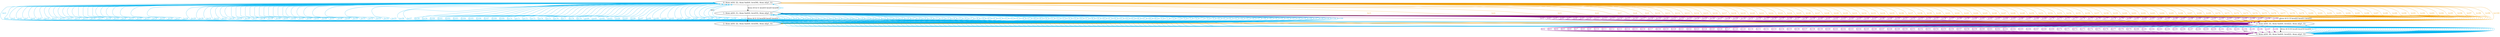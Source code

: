 digraph G {
  0 [label="3: Atom at(t0, l3), Atom fuel(t0, level22), Atom at(p1, l1)",xlabel="h=1"];
  1 [label="2: Atom at(t0, l2), Atom fuel(t0, level30), Atom at(p1, l1)",xlabel="h=1"];
  2 [label="4: Atom at(t0, l0), Atom fuel(t0, level22), Atom at(p1, l1)",xlabel="h=1"];
  3 [label="1: Atom at(t0, l1), Atom fuel(t0, level33), Atom at(p1, l1)",xlabel="h=1"];
  4 [label="0: Atom at(t0, l2), Atom fuel(t0, level36), Atom at(p1, l1)"];
  3 -> 4 [label="h=2",color=deepskyblue2,fontcolor=deepskyblue2,constraint=false];
  1 -> 3 [label="h=2",color=deepskyblue2,fontcolor=deepskyblue2,constraint=false];
  0 -> 4 [label="h=3",color=deepskyblue2,fontcolor=deepskyblue2,constraint=false];
  4 -> 1 [label="h=3",color=orange2,fontcolor=orange2,constraint=false];
  2 -> 0 [label="h=2",color=deepskyblue2,fontcolor=deepskyblue2,constraint=false];
  1 -> 3 [label="h=4",color=deepskyblue2,fontcolor=deepskyblue2,constraint=false];
  2 -> 4 [label="h=4",color=deepskyblue2,fontcolor=deepskyblue2,constraint=false];
  3 -> 0 [label="h=3",color=webpurple,fontcolor=webpurple,constraint=false];
  0 -> 2 [label="h=2",color=webpurple,fontcolor=webpurple,constraint=false];
  4 -> 1 [label="h=4",color=orange2,fontcolor=orange2,constraint=false];
  1 -> 3 [label="h=5",color=deepskyblue2,fontcolor=deepskyblue2,constraint=false];
  2 -> 4 [label="h=5",color=deepskyblue2,fontcolor=deepskyblue2,constraint=false];
  3 -> 0 [label="h=4",color=webpurple,fontcolor=webpurple,constraint=false];
  0 -> 2 [label="h=3",color=webpurple,fontcolor=webpurple,constraint=false];
  4 -> 1 [label="h=5",color=orange2,fontcolor=orange2,constraint=false];
  1 -> 3 [label="h=6",color=deepskyblue2,fontcolor=deepskyblue2,constraint=false];
  2 -> 4 [label="h=6",color=deepskyblue2,fontcolor=deepskyblue2,constraint=false];
  3 -> 0 [label="h=5",color=webpurple,fontcolor=webpurple,constraint=false];
  0 -> 2 [label="h=4",color=webpurple,fontcolor=webpurple,constraint=false];
  4 -> 1 [label="h=6",color=orange2,fontcolor=orange2,constraint=false];
  1 -> 3 [label="h=7",color=deepskyblue2,fontcolor=deepskyblue2,constraint=false];
  2 -> 4 [label="h=7",color=deepskyblue2,fontcolor=deepskyblue2,constraint=false];
  3 -> 0 [label="h=6",color=webpurple,fontcolor=webpurple,constraint=false];
  0 -> 2 [label="h=5",color=webpurple,fontcolor=webpurple,constraint=false];
  4 -> 1 [label="h=7",color=orange2,fontcolor=orange2,constraint=false];
  1 -> 3 [label="h=8",color=deepskyblue2,fontcolor=deepskyblue2,constraint=false];
  2 -> 4 [label="h=8",color=deepskyblue2,fontcolor=deepskyblue2,constraint=false];
  3 -> 0 [label="h=7",color=webpurple,fontcolor=webpurple,constraint=false];
  0 -> 2 [label="h=6",color=webpurple,fontcolor=webpurple,constraint=false];
  4 -> 1 [label="h=8",color=orange2,fontcolor=orange2,constraint=false];
  1 -> 3 [label="h=9",color=deepskyblue2,fontcolor=deepskyblue2,constraint=false];
  2 -> 4 [label="h=9",color=deepskyblue2,fontcolor=deepskyblue2,constraint=false];
  3 -> 0 [label="h=8",color=webpurple,fontcolor=webpurple,constraint=false];
  0 -> 2 [label="h=7",color=webpurple,fontcolor=webpurple,constraint=false];
  4 -> 1 [label="h=9",color=orange2,fontcolor=orange2,constraint=false];
  1 -> 3 [label="h=10",color=deepskyblue2,fontcolor=deepskyblue2,constraint=false];
  2 -> 4 [label="h=10",color=deepskyblue2,fontcolor=deepskyblue2,constraint=false];
  3 -> 0 [label="h=9",color=webpurple,fontcolor=webpurple,constraint=false];
  0 -> 2 [label="h=8",color=webpurple,fontcolor=webpurple,constraint=false];
  4 -> 1 [label="h=10",color=orange2,fontcolor=orange2,constraint=false];
  1 -> 3 [label="h=11",color=deepskyblue2,fontcolor=deepskyblue2,constraint=false];
  2 -> 4 [label="h=11",color=deepskyblue2,fontcolor=deepskyblue2,constraint=false];
  3 -> 0 [label="h=10",color=webpurple,fontcolor=webpurple,constraint=false];
  0 -> 2 [label="h=9",color=webpurple,fontcolor=webpurple,constraint=false];
  4 -> 1 [label="h=11",color=orange2,fontcolor=orange2,constraint=false];
  1 -> 3 [label="h=12",color=deepskyblue2,fontcolor=deepskyblue2,constraint=false];
  2 -> 4 [label="h=12",color=deepskyblue2,fontcolor=deepskyblue2,constraint=false];
  3 -> 0 [label="h=11",color=webpurple,fontcolor=webpurple,constraint=false];
  0 -> 2 [label="h=10",color=webpurple,fontcolor=webpurple,constraint=false];
  4 -> 1 [label="h=12",color=orange2,fontcolor=orange2,constraint=false];
  1 -> 3 [label="h=13",color=deepskyblue2,fontcolor=deepskyblue2,constraint=false];
  2 -> 4 [label="h=13",color=deepskyblue2,fontcolor=deepskyblue2,constraint=false];
  3 -> 0 [label="h=12",color=webpurple,fontcolor=webpurple,constraint=false];
  0 -> 2 [label="h=11",color=webpurple,fontcolor=webpurple,constraint=false];
  4 -> 1 [label="h=13",color=orange2,fontcolor=orange2,constraint=false];
  1 -> 3 [label="h=14",color=deepskyblue2,fontcolor=deepskyblue2,constraint=false];
  2 -> 4 [label="h=14",color=deepskyblue2,fontcolor=deepskyblue2,constraint=false];
  3 -> 0 [label="h=13",color=webpurple,fontcolor=webpurple,constraint=false];
  0 -> 2 [label="h=12",color=webpurple,fontcolor=webpurple,constraint=false];
  4 -> 1 [label="h=14",color=orange2,fontcolor=orange2,constraint=false];
  1 -> 3 [label="h=15",color=deepskyblue2,fontcolor=deepskyblue2,constraint=false];
  2 -> 4 [label="h=15",color=deepskyblue2,fontcolor=deepskyblue2,constraint=false];
  3 -> 0 [label="h=14",color=webpurple,fontcolor=webpurple,constraint=false];
  0 -> 2 [label="h=13",color=webpurple,fontcolor=webpurple,constraint=false];
  4 -> 1 [label="h=15",color=orange2,fontcolor=orange2,constraint=false];
  1 -> 3 [label="h=16",color=deepskyblue2,fontcolor=deepskyblue2,constraint=false];
  2 -> 4 [label="h=16",color=deepskyblue2,fontcolor=deepskyblue2,constraint=false];
  3 -> 0 [label="h=15",color=webpurple,fontcolor=webpurple,constraint=false];
  0 -> 2 [label="h=14",color=webpurple,fontcolor=webpurple,constraint=false];
  4 -> 1 [label="h=16",color=orange2,fontcolor=orange2,constraint=false];
  1 -> 3 [label="h=17",color=deepskyblue2,fontcolor=deepskyblue2,constraint=false];
  2 -> 4 [label="h=17",color=deepskyblue2,fontcolor=deepskyblue2,constraint=false];
  3 -> 0 [label="h=16",color=webpurple,fontcolor=webpurple,constraint=false];
  0 -> 2 [label="h=15",color=webpurple,fontcolor=webpurple,constraint=false];
  4 -> 1 [label="h=17",color=orange2,fontcolor=orange2,constraint=false];
  1 -> 3 [label="h=18",color=deepskyblue2,fontcolor=deepskyblue2,constraint=false];
  2 -> 4 [label="h=18",color=deepskyblue2,fontcolor=deepskyblue2,constraint=false];
  3 -> 0 [label="h=17",color=webpurple,fontcolor=webpurple,constraint=false];
  0 -> 2 [label="h=16",color=webpurple,fontcolor=webpurple,constraint=false];
  4 -> 1 [label="h=18",color=orange2,fontcolor=orange2,constraint=false];
  1 -> 3 [label="h=19",color=deepskyblue2,fontcolor=deepskyblue2,constraint=false];
  2 -> 4 [label="h=19",color=deepskyblue2,fontcolor=deepskyblue2,constraint=false];
  3 -> 0 [label="h=18",color=webpurple,fontcolor=webpurple,constraint=false];
  0 -> 2 [label="h=17",color=webpurple,fontcolor=webpurple,constraint=false];
  4 -> 1 [label="h=19",color=orange2,fontcolor=orange2,constraint=false];
  1 -> 3 [label="h=20",color=deepskyblue2,fontcolor=deepskyblue2,constraint=false];
  2 -> 4 [label="h=20",color=deepskyblue2,fontcolor=deepskyblue2,constraint=false];
  3 -> 0 [label="h=19",color=webpurple,fontcolor=webpurple,constraint=false];
  0 -> 2 [label="h=18",color=webpurple,fontcolor=webpurple,constraint=false];
  4 -> 1 [label="h=20",color=orange2,fontcolor=orange2,constraint=false];
  1 -> 3 [label="h=21",color=deepskyblue2,fontcolor=deepskyblue2,constraint=false];
  2 -> 4 [label="h=21",color=deepskyblue2,fontcolor=deepskyblue2,constraint=false];
  3 -> 0 [label="h=20",color=webpurple,fontcolor=webpurple,constraint=false];
  0 -> 2 [label="h=19",color=webpurple,fontcolor=webpurple,constraint=false];
  4 -> 1 [label="h=21",color=orange2,fontcolor=orange2,constraint=false];
  1 -> 3 [label="h=22",color=deepskyblue2,fontcolor=deepskyblue2,constraint=false];
  2 -> 4 [label="h=22",color=deepskyblue2,fontcolor=deepskyblue2,constraint=false];
  3 -> 0 [label="h=21",color=webpurple,fontcolor=webpurple,constraint=false];
  0 -> 2 [label="h=20",color=webpurple,fontcolor=webpurple,constraint=false];
  4 -> 1 [label="h=22",color=orange2,fontcolor=orange2,constraint=false];
  1 -> 3 [label="h=23",color=deepskyblue2,fontcolor=deepskyblue2,constraint=false];
  2 -> 4 [label="h=23",color=deepskyblue2,fontcolor=deepskyblue2,constraint=false];
  3 -> 0 [label="h=22",color=webpurple,fontcolor=webpurple,constraint=false];
  0 -> 2 [label="h=21",color=webpurple,fontcolor=webpurple,constraint=false];
  4 -> 1 [label="h=23",color=orange2,fontcolor=orange2,constraint=false];
  1 -> 3 [label="h=24",color=deepskyblue2,fontcolor=deepskyblue2,constraint=false];
  2 -> 4 [label="h=24",color=deepskyblue2,fontcolor=deepskyblue2,constraint=false];
  3 -> 0 [label="h=23",color=webpurple,fontcolor=webpurple,constraint=false];
  0 -> 2 [label="h=22",color=webpurple,fontcolor=webpurple,constraint=false];
  4 -> 1 [label="h=24",color=orange2,fontcolor=orange2,constraint=false];
  1 -> 3 [label="h=25",color=deepskyblue2,fontcolor=deepskyblue2,constraint=false];
  2 -> 4 [label="h=25",color=deepskyblue2,fontcolor=deepskyblue2,constraint=false];
  3 -> 0 [label="h=24",color=webpurple,fontcolor=webpurple,constraint=false];
  0 -> 2 [label="h=23",color=webpurple,fontcolor=webpurple,constraint=false];
  4 -> 1 [label="h=25",color=orange2,fontcolor=orange2,constraint=false];
  1 -> 3 [label="h=26",color=deepskyblue2,fontcolor=deepskyblue2,constraint=false];
  2 -> 4 [label="h=26",color=deepskyblue2,fontcolor=deepskyblue2,constraint=false];
  3 -> 0 [label="h=25",color=webpurple,fontcolor=webpurple,constraint=false];
  0 -> 2 [label="h=24",color=webpurple,fontcolor=webpurple,constraint=false];
  4 -> 1 [label="h=26",color=orange2,fontcolor=orange2,constraint=false];
  1 -> 3 [label="h=27",color=deepskyblue2,fontcolor=deepskyblue2,constraint=false];
  2 -> 4 [label="h=27",color=deepskyblue2,fontcolor=deepskyblue2,constraint=false];
  3 -> 0 [label="h=26",color=webpurple,fontcolor=webpurple,constraint=false];
  0 -> 2 [label="h=25",color=webpurple,fontcolor=webpurple,constraint=false];
  4 -> 1 [label="h=27",color=orange2,fontcolor=orange2,constraint=false];
  1 -> 3 [label="h=28",color=deepskyblue2,fontcolor=deepskyblue2,constraint=false];
  2 -> 4 [label="h=28",color=deepskyblue2,fontcolor=deepskyblue2,constraint=false];
  3 -> 0 [label="h=27",color=webpurple,fontcolor=webpurple,constraint=false];
  0 -> 2 [label="h=26",color=webpurple,fontcolor=webpurple,constraint=false];
  4 -> 1 [label="h=28",color=orange2,fontcolor=orange2,constraint=false];
  1 -> 3 [label="h=29",color=deepskyblue2,fontcolor=deepskyblue2,constraint=false];
  2 -> 4 [label="h=29",color=deepskyblue2,fontcolor=deepskyblue2,constraint=false];
  3 -> 0 [label="h=28",color=webpurple,fontcolor=webpurple,constraint=false];
  0 -> 2 [label="h=27",color=webpurple,fontcolor=webpurple,constraint=false];
  4 -> 1 [label="h=29",color=orange2,fontcolor=orange2,constraint=false];
  1 -> 3 [label="h=30",color=deepskyblue2,fontcolor=deepskyblue2,constraint=false];
  2 -> 4 [label="h=30",color=deepskyblue2,fontcolor=deepskyblue2,constraint=false];
  3 -> 0 [label="h=29",color=webpurple,fontcolor=webpurple,constraint=false];
  0 -> 2 [label="h=28",color=webpurple,fontcolor=webpurple,constraint=false];
  4 -> 1 [label="h=30",color=orange2,fontcolor=orange2,constraint=false];
  1 -> 3 [label="h=31",color=deepskyblue2,fontcolor=deepskyblue2,constraint=false];
  2 -> 4 [label="h=31",color=deepskyblue2,fontcolor=deepskyblue2,constraint=false];
  3 -> 0 [label="h=30",color=webpurple,fontcolor=webpurple,constraint=false];
  0 -> 2 [label="h=29",color=webpurple,fontcolor=webpurple,constraint=false];
  4 -> 1 [label="h=31",color=orange2,fontcolor=orange2,constraint=false];
  1 -> 3 [label="h=32",color=deepskyblue2,fontcolor=deepskyblue2,constraint=false];
  2 -> 4 [label="h=32",color=deepskyblue2,fontcolor=deepskyblue2,constraint=false];
  3 -> 0 [label="h=31",color=webpurple,fontcolor=webpurple,constraint=false];
  0 -> 2 [label="h=30",color=webpurple,fontcolor=webpurple,constraint=false];
  4 -> 1 [label="h=32",color=orange2,fontcolor=orange2,constraint=false];
  1 -> 3 [label="h=33",color=deepskyblue2,fontcolor=deepskyblue2,constraint=false];
  2 -> 4 [label="h=33",color=deepskyblue2,fontcolor=deepskyblue2,constraint=false];
  3 -> 0 [label="h=32",color=webpurple,fontcolor=webpurple,constraint=false];
  0 -> 2 [label="h=31",color=webpurple,fontcolor=webpurple,constraint=false];
  4 -> 1 [label="h=33",color=orange2,fontcolor=orange2,constraint=false];
  1 -> 3 [label="h=34",color=deepskyblue2,fontcolor=deepskyblue2,constraint=false];
  2 -> 4 [label="h=34",color=deepskyblue2,fontcolor=deepskyblue2,constraint=false];
  3 -> 0 [label="h=33",color=webpurple,fontcolor=webpurple,constraint=false];
  0 -> 2 [label="h=32",color=webpurple,fontcolor=webpurple,constraint=false];
  4 -> 1 [label="h=34",color=orange2,fontcolor=orange2,constraint=false];
  1 -> 3 [label="h=35",color=deepskyblue2,fontcolor=deepskyblue2,constraint=false];
  2 -> 4 [label="h=35",color=deepskyblue2,fontcolor=deepskyblue2,constraint=false];
  3 -> 0 [label="h=34",color=webpurple,fontcolor=webpurple,constraint=false];
  0 -> 2 [label="h=33",color=webpurple,fontcolor=webpurple,constraint=false];
  4 -> 1 [label="h=35",color=orange2,fontcolor=orange2,constraint=false];
  1 -> 3 [label="h=36",color=deepskyblue2,fontcolor=deepskyblue2,constraint=false];
  2 -> 4 [label="h=36",color=deepskyblue2,fontcolor=deepskyblue2,constraint=false];
  3 -> 0 [label="h=35",color=webpurple,fontcolor=webpurple,constraint=false];
  0 -> 2 [label="h=34",color=webpurple,fontcolor=webpurple,constraint=false];
  4 -> 1 [label="h=36",color=orange2,fontcolor=orange2,constraint=false];
  1 -> 3 [label="h=37",color=deepskyblue2,fontcolor=deepskyblue2,constraint=false];
  2 -> 4 [label="h=37",color=deepskyblue2,fontcolor=deepskyblue2,constraint=false];
  3 -> 0 [label="h=36",color=webpurple,fontcolor=webpurple,constraint=false];
  0 -> 2 [label="h=35",color=webpurple,fontcolor=webpurple,constraint=false];
  4 -> 1 [label="h=37",color=orange2,fontcolor=orange2,constraint=false];
  1 -> 3 [label="h=38",color=deepskyblue2,fontcolor=deepskyblue2,constraint=false];
  2 -> 4 [label="h=38",color=deepskyblue2,fontcolor=deepskyblue2,constraint=false];
  3 -> 0 [label="h=37",color=webpurple,fontcolor=webpurple,constraint=false];
  0 -> 2 [label="h=36",color=webpurple,fontcolor=webpurple,constraint=false];
  4 -> 1 [label="h=38",color=orange2,fontcolor=orange2,constraint=false];
  1 -> 3 [label="h=39",color=deepskyblue2,fontcolor=deepskyblue2,constraint=false];
  2 -> 4 [label="h=39",color=deepskyblue2,fontcolor=deepskyblue2,constraint=false];
  3 -> 0 [label="h=38",color=webpurple,fontcolor=webpurple,constraint=false];
  0 -> 2 [label="h=37",color=webpurple,fontcolor=webpurple,constraint=false];
  4 -> 1 [label="h=39",color=orange2,fontcolor=orange2,constraint=false];
  1 -> 3 [label="h=40",color=deepskyblue2,fontcolor=deepskyblue2,constraint=false];
  2 -> 4 [label="h=40",color=deepskyblue2,fontcolor=deepskyblue2,constraint=false];
  3 -> 0 [label="h=39",color=webpurple,fontcolor=webpurple,constraint=false];
  0 -> 2 [label="h=38",color=webpurple,fontcolor=webpurple,constraint=false];
  4 -> 1 [label="h=40",color=orange2,fontcolor=orange2,constraint=false];
  1 -> 3 [label="h=41",color=deepskyblue2,fontcolor=deepskyblue2,constraint=false];
  2 -> 4 [label="h=41",color=deepskyblue2,fontcolor=deepskyblue2,constraint=false];
  3 -> 0 [label="h=40",color=webpurple,fontcolor=webpurple,constraint=false];
  0 -> 2 [label="h=39",color=webpurple,fontcolor=webpurple,constraint=false];
  4 -> 1 [label="h=41",color=orange2,fontcolor=orange2,constraint=false];
  1 -> 3 [label="h=42",color=deepskyblue2,fontcolor=deepskyblue2,constraint=false];
  2 -> 4 [label="h=42",color=deepskyblue2,fontcolor=deepskyblue2,constraint=false];
  3 -> 0 [label="h=41",color=webpurple,fontcolor=webpurple,constraint=false];
  0 -> 2 [label="h=40",color=webpurple,fontcolor=webpurple,constraint=false];
  4 -> 1 [label="h=42",color=orange2,fontcolor=orange2,constraint=false];
  1 -> 3 [label="h=43",color=deepskyblue2,fontcolor=deepskyblue2,constraint=false];
  2 -> 4 [label="h=43",color=deepskyblue2,fontcolor=deepskyblue2,constraint=false];
  3 -> 0 [label="h=42",color=webpurple,fontcolor=webpurple,constraint=false];
  0 -> 2 [label="h=41",color=webpurple,fontcolor=webpurple,constraint=false];
  4 -> 1 [label="h=43",color=orange2,fontcolor=orange2,constraint=false];
  1 -> 3 [label="h=44",color=deepskyblue2,fontcolor=deepskyblue2,constraint=false];
  2 -> 4 [label="h=44",color=deepskyblue2,fontcolor=deepskyblue2,constraint=false];
  3 -> 0 [label="h=43",color=webpurple,fontcolor=webpurple,constraint=false];
  0 -> 2 [label="h=42",color=webpurple,fontcolor=webpurple,constraint=false];
  4 -> 1 [label="h=44",color=orange2,fontcolor=orange2,constraint=false];
  1 -> 3 [label="h=45",color=deepskyblue2,fontcolor=deepskyblue2,constraint=false];
  2 -> 4 [label="h=45",color=deepskyblue2,fontcolor=deepskyblue2,constraint=false];
  3 -> 0 [label="h=44",color=webpurple,fontcolor=webpurple,constraint=false];
  0 -> 2 [label="h=43",color=webpurple,fontcolor=webpurple,constraint=false];
  4 -> 1 [label="h=45",color=orange2,fontcolor=orange2,constraint=false];
  1 -> 3 [label="h=46",color=deepskyblue2,fontcolor=deepskyblue2,constraint=false];
  2 -> 4 [label="h=46",color=deepskyblue2,fontcolor=deepskyblue2,constraint=false];
  3 -> 0 [label="h=45",color=webpurple,fontcolor=webpurple,constraint=false];
  0 -> 2 [label="h=44",color=webpurple,fontcolor=webpurple,constraint=false];
  4 -> 1 [label="h=46",color=orange2,fontcolor=orange2,constraint=false];
  1 -> 3 [label="h=47",color=deepskyblue2,fontcolor=deepskyblue2,constraint=false];
  2 -> 4 [label="h=47",color=deepskyblue2,fontcolor=deepskyblue2,constraint=false];
  3 -> 0 [label="h=46",color=webpurple,fontcolor=webpurple,constraint=false];
  0 -> 2 [label="h=45",color=webpurple,fontcolor=webpurple,constraint=false];
  4 -> 1 [label="h=47",color=orange2,fontcolor=orange2,constraint=false];
  1 -> 3 [label="h=48",color=deepskyblue2,fontcolor=deepskyblue2,constraint=false];
  2 -> 4 [label="h=48",color=deepskyblue2,fontcolor=deepskyblue2,constraint=false];
  3 -> 0 [label="h=47",color=webpurple,fontcolor=webpurple,constraint=false];
  0 -> 2 [label="h=46",color=webpurple,fontcolor=webpurple,constraint=false];
  4 -> 1 [label="h=48",color=orange2,fontcolor=orange2,constraint=false];
  1 -> 3 [label="h=49",color=deepskyblue2,fontcolor=deepskyblue2,constraint=false];
  2 -> 4 [label="h=49",color=deepskyblue2,fontcolor=deepskyblue2,constraint=false];
  3 -> 0 [label="h=48",color=webpurple,fontcolor=webpurple,constraint=false];
  0 -> 2 [label="h=47",color=webpurple,fontcolor=webpurple,constraint=false];
  4 -> 1 [label="h=49",color=orange2,fontcolor=orange2,constraint=false];
  1 -> 3 [label="h=50",color=deepskyblue2,fontcolor=deepskyblue2,constraint=false];
  2 -> 4 [label="h=50",color=deepskyblue2,fontcolor=deepskyblue2,constraint=false];
  3 -> 0 [label="h=49",color=webpurple,fontcolor=webpurple,constraint=false];
  0 -> 2 [label="h=48",color=webpurple,fontcolor=webpurple,constraint=false];
  4 -> 1 [label="h=50",color=orange2,fontcolor=orange2,constraint=false];
  1 -> 3 [label="h=51",color=deepskyblue2,fontcolor=deepskyblue2,constraint=false];
  2 -> 4 [label="h=51",color=deepskyblue2,fontcolor=deepskyblue2,constraint=false];
  3 -> 0 [label="h=50",color=webpurple,fontcolor=webpurple,constraint=false];
  0 -> 2 [label="h=49",color=webpurple,fontcolor=webpurple,constraint=false];
  4 -> 1 [label="h=51",color=orange2,fontcolor=orange2,constraint=false];
  1 -> 3 [label="h=52",color=deepskyblue2,fontcolor=deepskyblue2,constraint=false];
  2 -> 4 [label="h=52",color=deepskyblue2,fontcolor=deepskyblue2,constraint=false];
  3 -> 0 [label="h=51",color=webpurple,fontcolor=webpurple,constraint=false];
  0 -> 2 [label="h=50",color=webpurple,fontcolor=webpurple,constraint=false];
  4 -> 1 [label="h=52",color=orange2,fontcolor=orange2,constraint=false];
  1 -> 3 [label="h=53",color=deepskyblue2,fontcolor=deepskyblue2,constraint=false];
  2 -> 4 [label="h=53",color=deepskyblue2,fontcolor=deepskyblue2,constraint=false];
  3 -> 0 [label="h=52",color=webpurple,fontcolor=webpurple,constraint=false];
  0 -> 2 [label="h=51",color=webpurple,fontcolor=webpurple,constraint=false];
  4 -> 1 [label="h=53",color=orange2,fontcolor=orange2,constraint=false];
  1 -> 3 [label="h=54",color=deepskyblue2,fontcolor=deepskyblue2,constraint=false];
  2 -> 4 [label="h=54",color=deepskyblue2,fontcolor=deepskyblue2,constraint=false];
  3 -> 0 [label="h=53",color=webpurple,fontcolor=webpurple,constraint=false];
  0 -> 2 [label="h=52",color=webpurple,fontcolor=webpurple,constraint=false];
  4 -> 1 [label="h=54",color=orange2,fontcolor=orange2,constraint=false];
  1 -> 3 [label="h=55",color=deepskyblue2,fontcolor=deepskyblue2,constraint=false];
  2 -> 4 [label="h=55",color=deepskyblue2,fontcolor=deepskyblue2,constraint=false];
  3 -> 0 [label="h=54",color=webpurple,fontcolor=webpurple,constraint=false];
  0 -> 2 [label="h=53",color=webpurple,fontcolor=webpurple,constraint=false];
  4 -> 1 [label="h=55",color=orange2,fontcolor=orange2,constraint=false];
  1 -> 3 [label="h=56",color=deepskyblue2,fontcolor=deepskyblue2,constraint=false];
  2 -> 4 [label="h=56",color=deepskyblue2,fontcolor=deepskyblue2,constraint=false];
  3 -> 0 [label="h=55",color=webpurple,fontcolor=webpurple,constraint=false];
  0 -> 2 [label="h=54",color=webpurple,fontcolor=webpurple,constraint=false];
  4 -> 1 [label="h=56",color=orange2,fontcolor=orange2,constraint=false];
  1 -> 3 [label="h=57",color=deepskyblue2,fontcolor=deepskyblue2,constraint=false];
  2 -> 4 [label="h=57",color=deepskyblue2,fontcolor=deepskyblue2,constraint=false];
  3 -> 0 [label="h=56",color=webpurple,fontcolor=webpurple,constraint=false];
  0 -> 2 [label="h=55",color=webpurple,fontcolor=webpurple,constraint=false];
  4 -> 1 [label="h=57",color=orange2,fontcolor=orange2,constraint=false];
  1 -> 3 [label="h=58",color=deepskyblue2,fontcolor=deepskyblue2,constraint=false];
  2 -> 4 [label="h=58",color=deepskyblue2,fontcolor=deepskyblue2,constraint=false];
  3 -> 0 [label="h=57",color=webpurple,fontcolor=webpurple,constraint=false];
  0 -> 2 [label="h=56",color=webpurple,fontcolor=webpurple,constraint=false];
  4 -> 1 [label="h=58",color=orange2,fontcolor=orange2,constraint=false];
  1 -> 3 [label="h=59",color=deepskyblue2,fontcolor=deepskyblue2,constraint=false];
  2 -> 4 [label="h=59",color=deepskyblue2,fontcolor=deepskyblue2,constraint=false];
  3 -> 0 [label="h=58",color=webpurple,fontcolor=webpurple,constraint=false];
  0 -> 2 [label="h=57",color=webpurple,fontcolor=webpurple,constraint=false];
  4 -> 1 [label="h=59",color=orange2,fontcolor=orange2,constraint=false];
  1 -> 3 [label="h=60",color=deepskyblue2,fontcolor=deepskyblue2,constraint=false];
  2 -> 4 [label="h=60",color=deepskyblue2,fontcolor=deepskyblue2,constraint=false];
  3 -> 0 [label="h=59",color=webpurple,fontcolor=webpurple,constraint=false];
  0 -> 2 [label="h=58",color=webpurple,fontcolor=webpurple,constraint=false];
  4 -> 1 [label="h=60",color=orange2,fontcolor=orange2,constraint=false];
  1 -> 3 [label="h=61",color=deepskyblue2,fontcolor=deepskyblue2,constraint=false];
  2 -> 4 [label="h=61",color=deepskyblue2,fontcolor=deepskyblue2,constraint=false];
  3 -> 0 [label="h=60",color=webpurple,fontcolor=webpurple,constraint=false];
  0 -> 2 [label="h=59",color=webpurple,fontcolor=webpurple,constraint=false];
  4 -> 1 [label="h=61",color=orange2,fontcolor=orange2,constraint=false];
  1 -> 3 [label="h=62",color=deepskyblue2,fontcolor=deepskyblue2,constraint=false];
  2 -> 4 [label="h=62",color=deepskyblue2,fontcolor=deepskyblue2,constraint=false];
  3 -> 0 [label="h=61",color=webpurple,fontcolor=webpurple,constraint=false];
  0 -> 2 [label="h=60",color=webpurple,fontcolor=webpurple,constraint=false];
  4 -> 1 [label="h=62",color=orange2,fontcolor=orange2,constraint=false];
  1 -> 3 [label="h=63",color=deepskyblue2,fontcolor=deepskyblue2,constraint=false];
  2 -> 4 [label="h=63",color=deepskyblue2,fontcolor=deepskyblue2,constraint=false];
  3 -> 0 [label="h=62",color=webpurple,fontcolor=webpurple,constraint=false];
  0 -> 2 [label="h=61",color=webpurple,fontcolor=webpurple,constraint=false];
  4 -> 1 [label="h=63",color=orange2,fontcolor=orange2,constraint=false];
  1 -> 3 [label="h=64",color=deepskyblue2,fontcolor=deepskyblue2,constraint=false];
  2 -> 4 [label="h=64",color=deepskyblue2,fontcolor=deepskyblue2,constraint=false];
  3 -> 0 [label="h=63",color=webpurple,fontcolor=webpurple,constraint=false];
  0 -> 2 [label="h=62",color=webpurple,fontcolor=webpurple,constraint=false];
  4 -> 1 [label="h=64",color=orange2,fontcolor=orange2,constraint=false];
  1 -> 3 [label="h=65",color=deepskyblue2,fontcolor=deepskyblue2,constraint=false];
  2 -> 4 [label="h=65",color=deepskyblue2,fontcolor=deepskyblue2,constraint=false];
  3 -> 0 [label="h=64",color=webpurple,fontcolor=webpurple,constraint=false];
  0 -> 2 [label="h=63",color=webpurple,fontcolor=webpurple,constraint=false];
  4 -> 1 [label="h=65",color=orange2,fontcolor=orange2,constraint=false];
  1 -> 3 [label="h=66",color=deepskyblue2,fontcolor=deepskyblue2,constraint=false];
  2 -> 4 [label="h=66",color=deepskyblue2,fontcolor=deepskyblue2,constraint=false];
  3 -> 0 [label="h=65",color=webpurple,fontcolor=webpurple,constraint=false];
  0 -> 2 [label="h=64",color=webpurple,fontcolor=webpurple,constraint=false];
  4 -> 1 [label="h=66",color=orange2,fontcolor=orange2,constraint=false];
  1 -> 3 [label="h=67",color=deepskyblue2,fontcolor=deepskyblue2,constraint=false];
  2 -> 4 [label="h=67",color=deepskyblue2,fontcolor=deepskyblue2,constraint=false];
  3 -> 0 [label="h=66",color=webpurple,fontcolor=webpurple,constraint=false];
  0 -> 2 [label="h=65",color=webpurple,fontcolor=webpurple,constraint=false];
  4 -> 1 [label="h=67",color=orange2,fontcolor=orange2,constraint=false];
  1 -> 3 [label="h=68",color=deepskyblue2,fontcolor=deepskyblue2,constraint=false];
  2 -> 4 [label="h=68",color=deepskyblue2,fontcolor=deepskyblue2,constraint=false];
  3 -> 0 [label="h=67",color=webpurple,fontcolor=webpurple,constraint=false];
  0 -> 2 [label="h=66",color=webpurple,fontcolor=webpurple,constraint=false];
  4 -> 1 [label="h=68",color=orange2,fontcolor=orange2,constraint=false];
  1 -> 3 [label="h=69",color=deepskyblue2,fontcolor=deepskyblue2,constraint=false];
  2 -> 4 [label="h=69",color=deepskyblue2,fontcolor=deepskyblue2,constraint=false];
  3 -> 0 [label="h=68",color=webpurple,fontcolor=webpurple,constraint=false];
  0 -> 2 [label="h=67",color=webpurple,fontcolor=webpurple,constraint=false];
  4 -> 1 [label="h=69",color=orange2,fontcolor=orange2,constraint=false];
  1 -> 3 [label="h=70",color=deepskyblue2,fontcolor=deepskyblue2,constraint=false];
  2 -> 4 [label="h=70",color=deepskyblue2,fontcolor=deepskyblue2,constraint=false];
  3 -> 0 [label="h=69",color=webpurple,fontcolor=webpurple,constraint=false];
  0 -> 2 [label="h=68",color=webpurple,fontcolor=webpurple,constraint=false];
  4 -> 1 [label="h=70",color=orange2,fontcolor=orange2,constraint=false];
  1 -> 3 [label="h=71",color=deepskyblue2,fontcolor=deepskyblue2,constraint=false];
  2 -> 4 [label="h=71",color=deepskyblue2,fontcolor=deepskyblue2,constraint=false];
  3 -> 0 [label="h=70",color=webpurple,fontcolor=webpurple,constraint=false];
  0 -> 2 [label="h=69",color=webpurple,fontcolor=webpurple,constraint=false];
  4 -> 1 [label="h=71",color=orange2,fontcolor=orange2,constraint=false];
  1 -> 3 [label="h=72",color=deepskyblue2,fontcolor=deepskyblue2,constraint=false];
  2 -> 4 [label="h=72",color=deepskyblue2,fontcolor=deepskyblue2,constraint=false];
  3 -> 0 [label="h=71",color=webpurple,fontcolor=webpurple,constraint=false];
  0 -> 2 [label="h=70",color=webpurple,fontcolor=webpurple,constraint=false];
  4 -> 1 [label="h=72",color=orange2,fontcolor=orange2,constraint=false];
  1 -> 3 [label="h=73",color=deepskyblue2,fontcolor=deepskyblue2,constraint=false];
  2 -> 4 [label="h=73",color=deepskyblue2,fontcolor=deepskyblue2,constraint=false];
  3 -> 0 [label="h=72",color=webpurple,fontcolor=webpurple,constraint=false];
  0 -> 2 [label="h=71",color=webpurple,fontcolor=webpurple,constraint=false];
  4 -> 1 [label="h=73",color=orange2,fontcolor=orange2,constraint=false];
  1 -> 3 [label="h=74",color=deepskyblue2,fontcolor=deepskyblue2,constraint=false];
  2 -> 4 [label="h=74",color=deepskyblue2,fontcolor=deepskyblue2,constraint=false];
  3 -> 0 [label="h=73",color=webpurple,fontcolor=webpurple,constraint=false];
  0 -> 2 [label="h=72",color=webpurple,fontcolor=webpurple,constraint=false];
  4 -> 1 [label="h=74",color=orange2,fontcolor=orange2,constraint=false];
  1 -> 3 [label="h=75",color=deepskyblue2,fontcolor=deepskyblue2,constraint=false];
  2 -> 4 [label="h=75",color=deepskyblue2,fontcolor=deepskyblue2,constraint=false];
  3 -> 0 [label="h=74",color=webpurple,fontcolor=webpurple,constraint=false];
  0 -> 2 [label="h=73",color=webpurple,fontcolor=webpurple,constraint=false];
  4 -> 1 [label="h=75",color=orange2,fontcolor=orange2,constraint=false];
  1 -> 3 [label="h=76",color=deepskyblue2,fontcolor=deepskyblue2,constraint=false];
  2 -> 4 [label="h=76",color=deepskyblue2,fontcolor=deepskyblue2,constraint=false];
  3 -> 0 [label="h=75",color=webpurple,fontcolor=webpurple,constraint=false];
  0 -> 2 [label="h=74",color=webpurple,fontcolor=webpurple,constraint=false];
  4 -> 1 [label="h=76",color=orange2,fontcolor=orange2,constraint=false];
  1 -> 3 [label="h=77",color=deepskyblue2,fontcolor=deepskyblue2,constraint=false];
  2 -> 4 [label="h=77",color=deepskyblue2,fontcolor=deepskyblue2,constraint=false];
  3 -> 0 [label="h=76",color=webpurple,fontcolor=webpurple,constraint=false];
  0 -> 2 [label="h=75",color=webpurple,fontcolor=webpurple,constraint=false];
  4 -> 1 [label="h=77",color=orange2,fontcolor=orange2,constraint=false];
  1 -> 3 [label="h=78",color=deepskyblue2,fontcolor=deepskyblue2,constraint=false];
  2 -> 4 [label="h=78",color=deepskyblue2,fontcolor=deepskyblue2,constraint=false];
  3 -> 0 [label="h=77",color=webpurple,fontcolor=webpurple,constraint=false];
  0 -> 2 [label="h=76",color=webpurple,fontcolor=webpurple,constraint=false];
  4 -> 1 [label="h=78",color=orange2,fontcolor=orange2,constraint=false];
  1 -> 3 [label="h=79",color=deepskyblue2,fontcolor=deepskyblue2,constraint=false];
  2 -> 4 [label="h=79",color=deepskyblue2,fontcolor=deepskyblue2,constraint=false];
  3 -> 0 [label="h=78",color=webpurple,fontcolor=webpurple,constraint=false];
  0 -> 2 [label="h=77",color=webpurple,fontcolor=webpurple,constraint=false];
  4 -> 1 [label="h=79",color=orange2,fontcolor=orange2,constraint=false];
  1 -> 3 [label="h=80",color=deepskyblue2,fontcolor=deepskyblue2,constraint=false];
  2 -> 4 [label="h=80",color=deepskyblue2,fontcolor=deepskyblue2,constraint=false];
  3 -> 0 [label="h=79",color=webpurple,fontcolor=webpurple,constraint=false];
  0 -> 2 [label="h=78",color=webpurple,fontcolor=webpurple,constraint=false];
  4 -> 1 [label="h=80",color=orange2,fontcolor=orange2,constraint=false];
  1 -> 3 [label="h=81",color=deepskyblue2,fontcolor=deepskyblue2,constraint=false];
  2 -> 4 [label="h=81",color=deepskyblue2,fontcolor=deepskyblue2,constraint=false];
  3 -> 0 [label="h=80",color=webpurple,fontcolor=webpurple,constraint=false];
  0 -> 2 [label="h=79",color=webpurple,fontcolor=webpurple,constraint=false];
  4 -> 1 [label="h=81",color=orange2,fontcolor=orange2,constraint=false];
  1 -> 3 [label="h=82",color=deepskyblue2,fontcolor=deepskyblue2,constraint=false];
  2 -> 4 [label="h=82",color=deepskyblue2,fontcolor=deepskyblue2,constraint=false];
  3 -> 0 [label="h=81",color=webpurple,fontcolor=webpurple,constraint=false];
  0 -> 2 [label="h=80",color=webpurple,fontcolor=webpurple,constraint=false];
  4 -> 1 [label="h=82",color=orange2,fontcolor=orange2,constraint=false];
  1 -> 3 [label="h=83",color=deepskyblue2,fontcolor=deepskyblue2,constraint=false];
  2 -> 4 [label="h=83",color=deepskyblue2,fontcolor=deepskyblue2,constraint=false];
  3 -> 0 [label="h=82",color=webpurple,fontcolor=webpurple,constraint=false];
  0 -> 2 [label="h=81",color=webpurple,fontcolor=webpurple,constraint=false];
  4 -> 1 [label="h=83",color=orange2,fontcolor=orange2,constraint=false];
  1 -> 3 [label="h=84",color=deepskyblue2,fontcolor=deepskyblue2,constraint=false];
  2 -> 4 [label="h=84",color=deepskyblue2,fontcolor=deepskyblue2,constraint=false];
  3 -> 0 [label="h=83",color=webpurple,fontcolor=webpurple,constraint=false];
  0 -> 2 [label="h=82",color=webpurple,fontcolor=webpurple,constraint=false];
  4 -> 1 [label="h=84",color=orange2,fontcolor=orange2,constraint=false];
  1 -> 3 [label="h=85",color=deepskyblue2,fontcolor=deepskyblue2,constraint=false];
  2 -> 4 [label="h=85",color=deepskyblue2,fontcolor=deepskyblue2,constraint=false];
  3 -> 0 [label="h=84",color=webpurple,fontcolor=webpurple,constraint=false];
  0 -> 2 [label="h=83",color=webpurple,fontcolor=webpurple,constraint=false];
  4 -> 1 [label="h=85",color=orange2,fontcolor=orange2,constraint=false];
  1 -> 3 [label="h=86",color=deepskyblue2,fontcolor=deepskyblue2,constraint=false];
  2 -> 4 [label="h=86",color=deepskyblue2,fontcolor=deepskyblue2,constraint=false];
  3 -> 0 [label="h=85",color=webpurple,fontcolor=webpurple,constraint=false];
  0 -> 2 [label="h=84",color=webpurple,fontcolor=webpurple,constraint=false];
  4 -> 1 [label="h=86",color=orange2,fontcolor=orange2,constraint=false];
  1 -> 3 [label="h=87",color=deepskyblue2,fontcolor=deepskyblue2,constraint=false];
  2 -> 4 [label="h=87",color=deepskyblue2,fontcolor=deepskyblue2,constraint=false];
  3 -> 0 [label="h=86",color=webpurple,fontcolor=webpurple,constraint=false];
  0 -> 2 [label="h=85",color=webpurple,fontcolor=webpurple,constraint=false];
  4 -> 1 [label="h=87",color=orange2,fontcolor=orange2,constraint=false];
  1 -> 3 [label="h=88",color=deepskyblue2,fontcolor=deepskyblue2,constraint=false];
  2 -> 4 [label="h=88",color=deepskyblue2,fontcolor=deepskyblue2,constraint=false];
  3 -> 0 [label="h=87",color=webpurple,fontcolor=webpurple,constraint=false];
  0 -> 2 [label="h=86",color=webpurple,fontcolor=webpurple,constraint=false];
  4 -> 1 [label="h=88",color=orange2,fontcolor=orange2,constraint=false];
  1 -> 3 [label="h=89",color=deepskyblue2,fontcolor=deepskyblue2,constraint=false];
  2 -> 4 [label="h=89",color=deepskyblue2,fontcolor=deepskyblue2,constraint=false];
  3 -> 0 [label="h=88",color=webpurple,fontcolor=webpurple,constraint=false];
  0 -> 2 [label="h=87",color=webpurple,fontcolor=webpurple,constraint=false];
  4 -> 1 [label="h=89",color=orange2,fontcolor=orange2,constraint=false];
  1 -> 3 [label="h=90",color=deepskyblue2,fontcolor=deepskyblue2,constraint=false];
  2 -> 4 [label="h=90",color=deepskyblue2,fontcolor=deepskyblue2,constraint=false];
  3 -> 0 [label="h=89",color=webpurple,fontcolor=webpurple,constraint=false];
  0 -> 2 [label="h=88",color=webpurple,fontcolor=webpurple,constraint=false];
  4 -> 1 [label="h=90",color=orange2,fontcolor=orange2,constraint=false];
  1 -> 3 [label="h=91",color=deepskyblue2,fontcolor=deepskyblue2,constraint=false];
  2 -> 4 [label="h=91",color=deepskyblue2,fontcolor=deepskyblue2,constraint=false];
  3 -> 0 [label="h=90",color=webpurple,fontcolor=webpurple,constraint=false];
  0 -> 2 [label="h=89",color=webpurple,fontcolor=webpurple,constraint=false];
  4 -> 1 [label="h=91",color=orange2,fontcolor=orange2,constraint=false];
  1 -> 3 [label="h=92",color=deepskyblue2,fontcolor=deepskyblue2,constraint=false];
  2 -> 4 [label="h=92",color=deepskyblue2,fontcolor=deepskyblue2,constraint=false];
  3 -> 0 [label="h=91",color=webpurple,fontcolor=webpurple,constraint=false];
  0 -> 2 [label="h=90",color=webpurple,fontcolor=webpurple,constraint=false];
  4 -> 1 [label="h=92",color=orange2,fontcolor=orange2,constraint=false];
  1 -> 3 [label="h=93",color=deepskyblue2,fontcolor=deepskyblue2,constraint=false];
  2 -> 4 [label="h=93",color=deepskyblue2,fontcolor=deepskyblue2,constraint=false];
  3 -> 0 [label="h=92",color=webpurple,fontcolor=webpurple,constraint=false];
  0 -> 2 [label="h=91",color=webpurple,fontcolor=webpurple,constraint=false];
  4 -> 1 [label="h=93",color=orange2,fontcolor=orange2,constraint=false];
  1 -> 3 [label="h=94",color=deepskyblue2,fontcolor=deepskyblue2,constraint=false];
  2 -> 4 [label="h=94",color=deepskyblue2,fontcolor=deepskyblue2,constraint=false];
  3 -> 0 [label="h=93",color=webpurple,fontcolor=webpurple,constraint=false];
  0 -> 2 [label="h=92",color=webpurple,fontcolor=webpurple,constraint=false];
  4 -> 1 [label="h=94",color=orange2,fontcolor=orange2,constraint=false];
  1 -> 3 [label="h=95",color=deepskyblue2,fontcolor=deepskyblue2,constraint=false];
  2 -> 4 [label="h=95",color=deepskyblue2,fontcolor=deepskyblue2,constraint=false];
  3 -> 0 [label="h=94",color=webpurple,fontcolor=webpurple,constraint=false];
  0 -> 2 [label="h=93",color=webpurple,fontcolor=webpurple,constraint=false];
  4 -> 1 [label="h=95",color=orange2,fontcolor=orange2,constraint=false];
  1 -> 3 [label="h=96",color=deepskyblue2,fontcolor=deepskyblue2,constraint=false];
  2 -> 4 [label="h=96",color=deepskyblue2,fontcolor=deepskyblue2,constraint=false];
  3 -> 0 [label="h=95",color=webpurple,fontcolor=webpurple,constraint=false];
  0 -> 2 [label="h=94",color=webpurple,fontcolor=webpurple,constraint=false];
  4 -> 1 [label="h=96",color=orange2,fontcolor=orange2,constraint=false];
  1 -> 3 [label="h=97",color=deepskyblue2,fontcolor=deepskyblue2,constraint=false];
  2 -> 4 [label="h=97",color=deepskyblue2,fontcolor=deepskyblue2,constraint=false];
  3 -> 0 [label="h=96",color=webpurple,fontcolor=webpurple,constraint=false];
  0 -> 2 [label="h=95",color=webpurple,fontcolor=webpurple,constraint=false];
  4 -> 1 [label="h=97",color=orange2,fontcolor=orange2,constraint=false];
  1 -> 3 [label="h=98",color=deepskyblue2,fontcolor=deepskyblue2,constraint=false];
  2 -> 4 [label="h=98",color=deepskyblue2,fontcolor=deepskyblue2,constraint=false];
  3 -> 0 [label="h=97",color=webpurple,fontcolor=webpurple,constraint=false];
  0 -> 2 [label="h=96",color=webpurple,fontcolor=webpurple,constraint=false];
  4 -> 1 [label="h=98",color=orange2,fontcolor=orange2,constraint=false];
  1 -> 3 [label="h=99",color=deepskyblue2,fontcolor=deepskyblue2,constraint=false];
  2 -> 4 [label="h=99",color=deepskyblue2,fontcolor=deepskyblue2,constraint=false];
  3 -> 0 [label="h=98",color=webpurple,fontcolor=webpurple,constraint=false];
  0 -> 2 [label="h=97",color=webpurple,fontcolor=webpurple,constraint=false];
  4 -> 1 [label="h=99",color=orange2,fontcolor=orange2,constraint=false];
  1 -> 3 [label="h=100",color=deepskyblue2,fontcolor=deepskyblue2,constraint=false];
  2 -> 4 [label="h=100",color=deepskyblue2,fontcolor=deepskyblue2,constraint=false];
  3 -> 0 [label="h=99",color=webpurple,fontcolor=webpurple,constraint=false];
  0 -> 2 [label="h=98",color=webpurple,fontcolor=webpurple,constraint=false];
  4 -> 1 [label="h=100",color=orange2,fontcolor=orange2,constraint=false];
  1 -> 3 [label="h=100",color=deepskyblue2,fontcolor=deepskyblue2,constraint=false];
  4 -> 3 [label="drive t0 l2 l1 level33 level3 level36"];
  3 -> 1 [label="drive t0 l1 l2 level30 level3 level33"];
  3 -> 0 [label="drive t0 l1 l3 level22 level11 level33"];
  0 -> 2 [label="drive t0 l3 l0 level4 level18 level22"];
}
